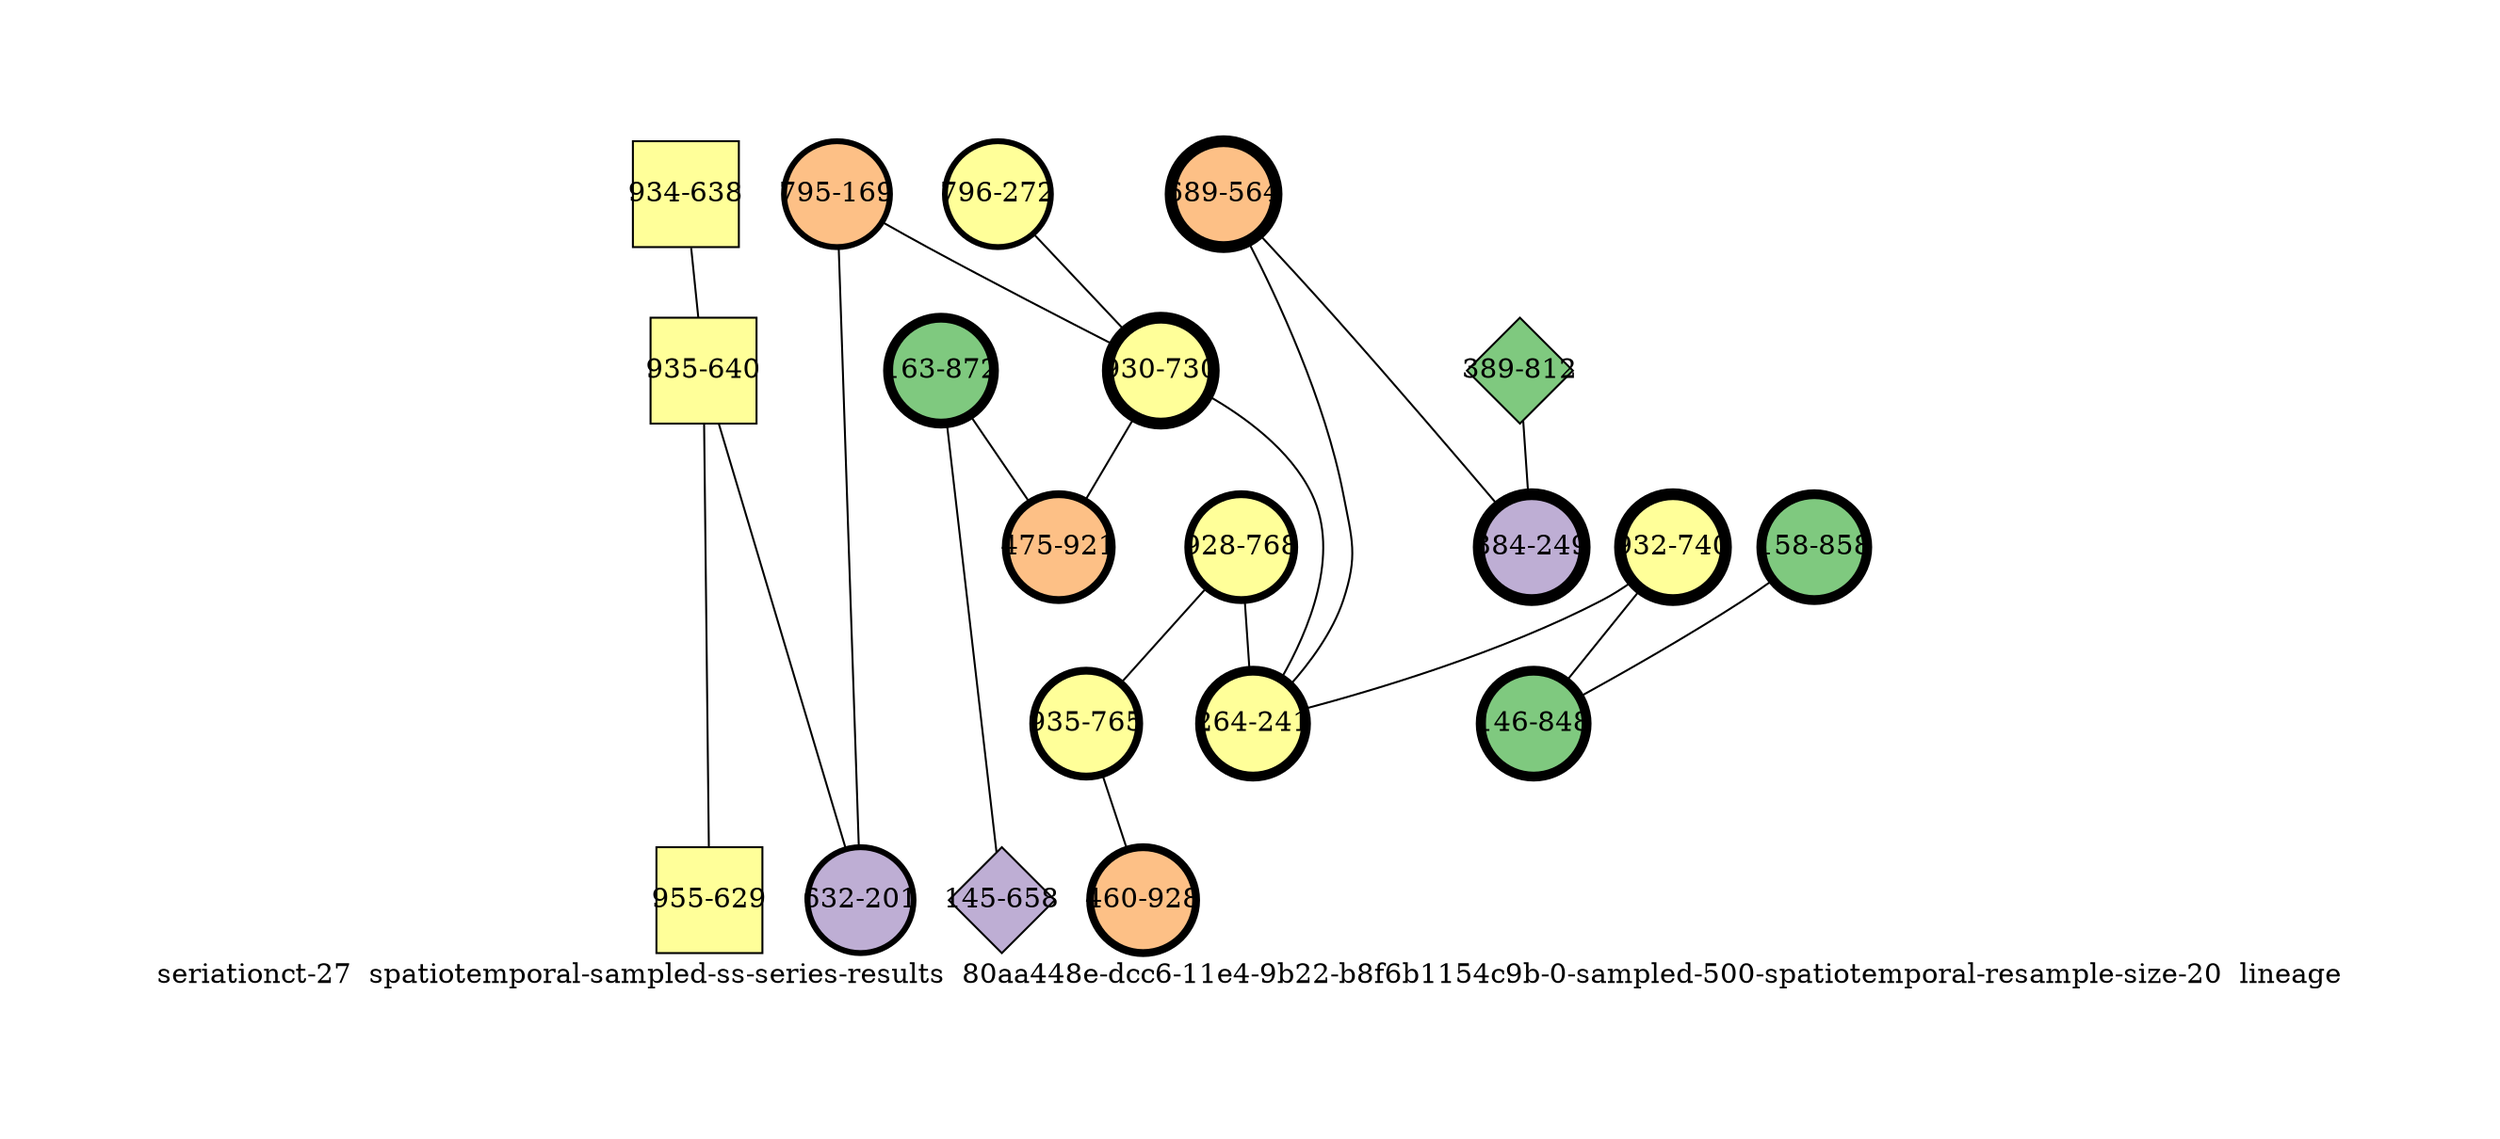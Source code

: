 strict graph "seriationct-27  spatiotemporal-sampled-ss-series-results  80aa448e-dcc6-11e4-9b22-b8f6b1154c9b-0-sampled-500-spatiotemporal-resample-size-20  lineage" {
labelloc=b;
ratio=auto;
pad="1.0";
label="seriationct-27  spatiotemporal-sampled-ss-series-results  80aa448e-dcc6-11e4-9b22-b8f6b1154c9b-0-sampled-500-spatiotemporal-resample-size-20  lineage";
node [width="0.75", style=filled, fixedsize=true, height="0.75", shape=circle, label=""];
0 [xCoordinate="169.0", appears_in_slice=3, yCoordinate="795.0", colorscheme=accent6, lineage_id=0, short_label="795-169", label="795-169", shape=circle, cluster_id=2, fillcolor=3, size="500.0", id=0, penwidth="3.0"];
1 [xCoordinate="564.0", appears_in_slice=6, yCoordinate="689.0", colorscheme=accent6, lineage_id=0, short_label="689-564", label="689-564", shape=circle, cluster_id=2, fillcolor=3, size="500.0", id=1, penwidth="6.0"];
2 [xCoordinate="858.0", appears_in_slice=5, yCoordinate="158.0", colorscheme=accent6, lineage_id=0, short_label="158-858", label="158-858", shape=circle, cluster_id=0, fillcolor=1, size="500.0", id=2, penwidth="5.0"];
3 [xCoordinate="812.0", appears_in_slice=1, yCoordinate="389.0", colorscheme=accent6, lineage_id=2, short_label="389-812", label="389-812", shape=diamond, cluster_id=0, fillcolor=1, size="500.0", id=3, penwidth="1.0"];
4 [xCoordinate="872.0", appears_in_slice=5, yCoordinate="163.0", colorscheme=accent6, lineage_id=0, short_label="163-872", label="163-872", shape=circle, cluster_id=0, fillcolor=1, size="500.0", id=12, penwidth="5.0"];
5 [xCoordinate="740.0", appears_in_slice=6, yCoordinate="932.0", colorscheme=accent6, lineage_id=0, short_label="932-740", label="932-740", shape=circle, cluster_id=3, fillcolor=4, size="500.0", id=5, penwidth="6.0"];
6 [xCoordinate="768.0", appears_in_slice=4, yCoordinate="928.0", colorscheme=accent6, lineage_id=0, short_label="928-768", label="928-768", shape=circle, cluster_id=3, fillcolor=4, size="500.0", id=7, penwidth="4.0"];
7 [xCoordinate="638.0", appears_in_slice=1, yCoordinate="934.0", colorscheme=accent6, lineage_id=1, short_label="934-638", label="934-638", shape=square, cluster_id=3, fillcolor=4, size="500.0", id=8, penwidth="1.0"];
8 [xCoordinate="765.0", appears_in_slice=4, yCoordinate="935.0", colorscheme=accent6, lineage_id=0, short_label="935-765", label="935-765", shape=circle, cluster_id=3, fillcolor=4, size="500.0", id=6, penwidth="4.0"];
9 [xCoordinate="640.0", appears_in_slice=1, yCoordinate="935.0", colorscheme=accent6, lineage_id=1, short_label="935-640", label="935-640", shape=square, cluster_id=3, fillcolor=4, size="500.0", id=9, penwidth="1.0"];
10 [xCoordinate="848.0", appears_in_slice=5, yCoordinate="146.0", colorscheme=accent6, lineage_id=0, short_label="146-848", label="146-848", shape=circle, cluster_id=0, fillcolor=1, size="500.0", id=10, penwidth="5.0"];
11 [xCoordinate="928.0", appears_in_slice=4, yCoordinate="460.0", colorscheme=accent6, lineage_id=0, short_label="460-928", label="460-928", shape=circle, cluster_id=2, fillcolor=3, size="500.0", id=11, penwidth="4.0"];
12 [xCoordinate="201.0", appears_in_slice=3, yCoordinate="632.0", colorscheme=accent6, lineage_id=0, short_label="632-201", label="632-201", shape=circle, cluster_id=1, fillcolor=2, size="500.0", id=4, penwidth="3.0"];
13 [xCoordinate="272.0", appears_in_slice=3, yCoordinate="796.0", colorscheme=accent6, lineage_id=0, short_label="796-272", label="796-272", shape=circle, cluster_id=3, fillcolor=4, size="500.0", id=13, penwidth="3.0"];
14 [xCoordinate="249.0", appears_in_slice=6, yCoordinate="384.0", colorscheme=accent6, lineage_id=0, short_label="384-249", label="384-249", shape=circle, cluster_id=1, fillcolor=2, size="500.0", id=14, penwidth="6.0"];
15 [xCoordinate="730.0", appears_in_slice=6, yCoordinate="930.0", colorscheme=accent6, lineage_id=0, short_label="930-730", label="930-730", shape=circle, cluster_id=3, fillcolor=4, size="500.0", id=15, penwidth="6.0"];
16 [xCoordinate="921.0", appears_in_slice=4, yCoordinate="475.0", colorscheme=accent6, lineage_id=0, short_label="475-921", label="475-921", shape=circle, cluster_id=2, fillcolor=3, size="500.0", id=16, penwidth="4.0"];
17 [xCoordinate="241.0", appears_in_slice=5, yCoordinate="264.0", colorscheme=accent6, lineage_id=0, short_label="264-241", label="264-241", shape=circle, cluster_id=3, fillcolor=4, size="500.0", id=17, penwidth="5.0"];
18 [xCoordinate="658.0", appears_in_slice=1, yCoordinate="145.0", colorscheme=accent6, lineage_id=2, short_label="145-658", label="145-658", shape=diamond, cluster_id=1, fillcolor=2, size="500.0", id=18, penwidth="1.0"];
19 [xCoordinate="629.0", appears_in_slice=1, yCoordinate="955.0", colorscheme=accent6, lineage_id=1, short_label="955-629", label="955-629", shape=square, cluster_id=3, fillcolor=4, size="500.0", id=19, penwidth="1.0"];
0 -- 12  [inverseweight="2.70995744208", weight="0.369009484973"];
0 -- 15  [inverseweight="2.15193638736", weight="0.464697751232"];
1 -- 17  [inverseweight="3.06569669742", weight="0.326190128606"];
1 -- 14  [inverseweight="17.3135840266", weight="0.0577581163128"];
2 -- 10  [inverseweight="33.1133089266", weight="0.0301993377411"];
3 -- 14  [inverseweight="1.35515787072", weight="0.737921405029"];
4 -- 16  [inverseweight="2.49538779493", weight="0.400739316763"];
4 -- 18  [inverseweight="2.04869862924", weight="0.488114740609"];
5 -- 17  [inverseweight="2.93751955293", weight="0.34042326595"];
5 -- 10  [inverseweight="7.03179938079", weight="0.142211110677"];
6 -- 8  [inverseweight="20.5846742398", weight="0.048579831206"];
6 -- 17  [inverseweight="3.83911812379", weight="0.260476486463"];
7 -- 9  [inverseweight="43.1934212791", weight="0.0231516738056"];
8 -- 11  [inverseweight="1.4766039832", weight="0.677229650857"];
9 -- 19  [inverseweight="41.6666666667", weight="0.024"];
9 -- 12  [inverseweight="1.62853490726", weight="0.614048857991"];
13 -- 15  [inverseweight="3.14795556307", weight="0.31766649178"];
15 -- 17  [inverseweight="2.60120474083", weight="0.384437251057"];
15 -- 16  [inverseweight="3.24224490867", weight="0.308428273672"];
}
